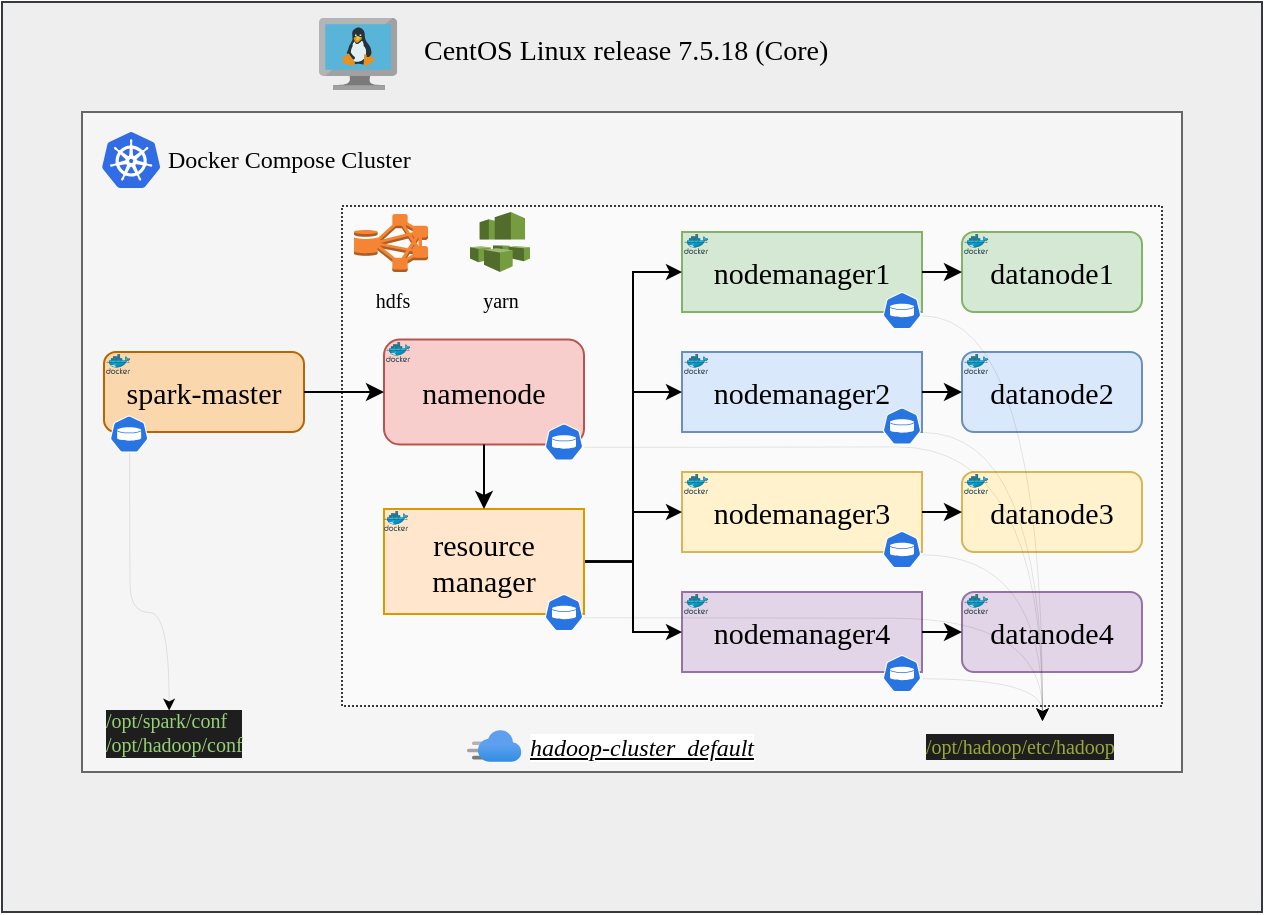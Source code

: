 <mxfile version="22.1.4" type="github">
  <diagram name="Page-1" id="V8h-1MQleoCmdeibyXJW">
    <mxGraphModel dx="819" dy="405" grid="1" gridSize="10" guides="1" tooltips="1" connect="1" arrows="1" fold="1" page="1" pageScale="1" pageWidth="827" pageHeight="1169" math="0" shadow="0">
      <root>
        <mxCell id="0" />
        <mxCell id="1" parent="0" />
        <mxCell id="P6INaoKp7c1mNes1hCAk-41" value="" style="rounded=0;whiteSpace=wrap;html=1;fillColor=#eeeeee;strokeColor=#36393d;" vertex="1" parent="1">
          <mxGeometry x="90" y="165" width="630" height="455" as="geometry" />
        </mxCell>
        <mxCell id="mVjjDzQQZ4SRoz_f7-zc-12" value="" style="rounded=0;whiteSpace=wrap;html=1;fillColor=#f5f5f5;fontColor=#333333;strokeColor=#666666;fontFamily=Comic Sans MS;" parent="1" vertex="1">
          <mxGeometry x="130" y="220" width="550" height="330" as="geometry" />
        </mxCell>
        <mxCell id="P6INaoKp7c1mNes1hCAk-37" value="" style="rounded=0;whiteSpace=wrap;html=1;fillColor=#FAFAFA;strokeColor=#36393d;dashed=1;dashPattern=1 1;" vertex="1" parent="1">
          <mxGeometry x="260" y="267" width="410" height="250" as="geometry" />
        </mxCell>
        <mxCell id="mVjjDzQQZ4SRoz_f7-zc-1" value="spark-master" style="rounded=1;whiteSpace=wrap;html=1;fontSize=15;fillColor=#fad7ac;strokeColor=#b46504;fontFamily=Comic Sans MS;" parent="1" vertex="1">
          <mxGeometry x="141" y="340" width="100" height="40" as="geometry" />
        </mxCell>
        <mxCell id="mVjjDzQQZ4SRoz_f7-zc-2" value="namenode" style="rounded=1;whiteSpace=wrap;html=1;fillColor=#f8cecc;strokeColor=#b85450;fontSize=15;fontFamily=Comic Sans MS;" parent="1" vertex="1">
          <mxGeometry x="281" y="333.75" width="100" height="52.5" as="geometry" />
        </mxCell>
        <mxCell id="mVjjDzQQZ4SRoz_f7-zc-3" value="datanode1" style="rounded=1;whiteSpace=wrap;html=1;fillColor=#d5e8d4;strokeColor=#82b366;fontSize=15;fontFamily=Comic Sans MS;" parent="1" vertex="1">
          <mxGeometry x="570" y="280" width="90" height="40" as="geometry" />
        </mxCell>
        <mxCell id="mVjjDzQQZ4SRoz_f7-zc-4" value="nodemanager1" style="rounded=0;whiteSpace=wrap;html=1;fillColor=#d5e8d4;strokeColor=#82b366;fontSize=15;fontFamily=Comic Sans MS;" parent="1" vertex="1">
          <mxGeometry x="430" y="280" width="120" height="40" as="geometry" />
        </mxCell>
        <mxCell id="mVjjDzQQZ4SRoz_f7-zc-5" value="datanode2" style="rounded=1;whiteSpace=wrap;html=1;fillColor=#dae8fc;strokeColor=#6c8ebf;fontSize=15;fontFamily=Comic Sans MS;" parent="1" vertex="1">
          <mxGeometry x="570" y="340" width="90" height="40" as="geometry" />
        </mxCell>
        <mxCell id="mVjjDzQQZ4SRoz_f7-zc-6" value="nodemanager2" style="rounded=0;whiteSpace=wrap;html=1;fillColor=#dae8fc;strokeColor=#6c8ebf;fontSize=15;fontFamily=Comic Sans MS;" parent="1" vertex="1">
          <mxGeometry x="430" y="340" width="120" height="40" as="geometry" />
        </mxCell>
        <mxCell id="mVjjDzQQZ4SRoz_f7-zc-7" value="datanode3" style="rounded=1;whiteSpace=wrap;html=1;fillColor=#fff2cc;strokeColor=#d6b656;fontSize=15;fontFamily=Comic Sans MS;" parent="1" vertex="1">
          <mxGeometry x="570" y="400" width="90" height="40" as="geometry" />
        </mxCell>
        <mxCell id="mVjjDzQQZ4SRoz_f7-zc-8" value="nodemanager3" style="rounded=0;whiteSpace=wrap;html=1;fillColor=#fff2cc;strokeColor=#d6b656;fontSize=15;fontFamily=Comic Sans MS;" parent="1" vertex="1">
          <mxGeometry x="430" y="400" width="120" height="40" as="geometry" />
        </mxCell>
        <mxCell id="mVjjDzQQZ4SRoz_f7-zc-9" value="datanode4" style="rounded=1;whiteSpace=wrap;html=1;fillColor=#e1d5e7;strokeColor=#9673a6;fontSize=15;fontFamily=Comic Sans MS;" parent="1" vertex="1">
          <mxGeometry x="570" y="460" width="90" height="40" as="geometry" />
        </mxCell>
        <mxCell id="mVjjDzQQZ4SRoz_f7-zc-10" value="nodemanager4" style="rounded=0;whiteSpace=wrap;html=1;fillColor=#e1d5e7;strokeColor=#9673a6;fontSize=15;fontFamily=Comic Sans MS;" parent="1" vertex="1">
          <mxGeometry x="430" y="460" width="120" height="40" as="geometry" />
        </mxCell>
        <mxCell id="q_KTjDXQ8lufyGA70EkQ-2" style="edgeStyle=orthogonalEdgeStyle;rounded=0;orthogonalLoop=1;jettySize=auto;html=1;exitX=1;exitY=0.5;exitDx=0;exitDy=0;entryX=0;entryY=0.5;entryDx=0;entryDy=0;endSize=5;fontFamily=Comic Sans MS;" parent="1" source="mVjjDzQQZ4SRoz_f7-zc-11" target="mVjjDzQQZ4SRoz_f7-zc-4" edge="1">
          <mxGeometry relative="1" as="geometry" />
        </mxCell>
        <mxCell id="q_KTjDXQ8lufyGA70EkQ-3" style="edgeStyle=orthogonalEdgeStyle;rounded=0;orthogonalLoop=1;jettySize=auto;html=1;exitX=1;exitY=0.5;exitDx=0;exitDy=0;entryX=0;entryY=0.5;entryDx=0;entryDy=0;endSize=5;fontFamily=Comic Sans MS;" parent="1" source="mVjjDzQQZ4SRoz_f7-zc-11" target="mVjjDzQQZ4SRoz_f7-zc-10" edge="1">
          <mxGeometry relative="1" as="geometry" />
        </mxCell>
        <mxCell id="q_KTjDXQ8lufyGA70EkQ-4" style="edgeStyle=orthogonalEdgeStyle;rounded=0;orthogonalLoop=1;jettySize=auto;html=1;exitX=1;exitY=0.5;exitDx=0;exitDy=0;entryX=0;entryY=0.5;entryDx=0;entryDy=0;endSize=5;fontFamily=Comic Sans MS;" parent="1" source="mVjjDzQQZ4SRoz_f7-zc-11" target="mVjjDzQQZ4SRoz_f7-zc-6" edge="1">
          <mxGeometry relative="1" as="geometry">
            <mxPoint x="450" y="520" as="targetPoint" />
          </mxGeometry>
        </mxCell>
        <mxCell id="q_KTjDXQ8lufyGA70EkQ-8" style="edgeStyle=orthogonalEdgeStyle;rounded=0;orthogonalLoop=1;jettySize=auto;html=1;exitX=1;exitY=0.5;exitDx=0;exitDy=0;entryX=0;entryY=0.5;entryDx=0;entryDy=0;endSize=5;fontFamily=Comic Sans MS;" parent="1" source="mVjjDzQQZ4SRoz_f7-zc-11" target="mVjjDzQQZ4SRoz_f7-zc-8" edge="1">
          <mxGeometry relative="1" as="geometry" />
        </mxCell>
        <mxCell id="mVjjDzQQZ4SRoz_f7-zc-11" value="resource manager" style="rounded=0;whiteSpace=wrap;html=1;fillColor=#ffe6cc;strokeColor=#d79b00;fontSize=15;fontFamily=Comic Sans MS;" parent="1" vertex="1">
          <mxGeometry x="281" y="418.5" width="100" height="52.5" as="geometry" />
        </mxCell>
        <mxCell id="mVjjDzQQZ4SRoz_f7-zc-15" value="" style="image;sketch=0;aspect=fixed;html=1;points=[];align=center;fontSize=12;image=img/lib/mscae/Docker.svg;fontFamily=Comic Sans MS;" parent="1" vertex="1">
          <mxGeometry x="431" y="281" width="12.2" height="10" as="geometry" />
        </mxCell>
        <mxCell id="P6INaoKp7c1mNes1hCAk-11" value="" style="endArrow=classic;html=1;rounded=0;entryX=0;entryY=0.5;entryDx=0;entryDy=0;fontFamily=Comic Sans MS;" edge="1" parent="1" target="mVjjDzQQZ4SRoz_f7-zc-3">
          <mxGeometry width="50" height="50" relative="1" as="geometry">
            <mxPoint x="550" y="300" as="sourcePoint" />
            <mxPoint x="600" y="250" as="targetPoint" />
          </mxGeometry>
        </mxCell>
        <mxCell id="P6INaoKp7c1mNes1hCAk-14" value="" style="endArrow=classic;html=1;rounded=0;entryX=0;entryY=0.5;entryDx=0;entryDy=0;fontFamily=Comic Sans MS;" edge="1" parent="1" target="mVjjDzQQZ4SRoz_f7-zc-5">
          <mxGeometry width="50" height="50" relative="1" as="geometry">
            <mxPoint x="550" y="360" as="sourcePoint" />
            <mxPoint x="600" y="310" as="targetPoint" />
          </mxGeometry>
        </mxCell>
        <mxCell id="P6INaoKp7c1mNes1hCAk-15" value="" style="endArrow=classic;html=1;rounded=0;entryX=0;entryY=0.5;entryDx=0;entryDy=0;fontFamily=Comic Sans MS;" edge="1" parent="1" target="mVjjDzQQZ4SRoz_f7-zc-7">
          <mxGeometry width="50" height="50" relative="1" as="geometry">
            <mxPoint x="550" y="420" as="sourcePoint" />
            <mxPoint x="600" y="370" as="targetPoint" />
          </mxGeometry>
        </mxCell>
        <mxCell id="P6INaoKp7c1mNes1hCAk-16" value="" style="endArrow=classic;html=1;rounded=0;entryX=0;entryY=0.5;entryDx=0;entryDy=0;fontFamily=Comic Sans MS;" edge="1" parent="1" target="mVjjDzQQZ4SRoz_f7-zc-9">
          <mxGeometry width="50" height="50" relative="1" as="geometry">
            <mxPoint x="550" y="480" as="sourcePoint" />
            <mxPoint x="600" y="430" as="targetPoint" />
          </mxGeometry>
        </mxCell>
        <mxCell id="P6INaoKp7c1mNes1hCAk-18" value="" style="endArrow=classic;html=1;rounded=0;exitX=0.5;exitY=1;exitDx=0;exitDy=0;entryX=0.5;entryY=0;entryDx=0;entryDy=0;fontFamily=Comic Sans MS;" edge="1" parent="1" source="mVjjDzQQZ4SRoz_f7-zc-2" target="mVjjDzQQZ4SRoz_f7-zc-11">
          <mxGeometry width="50" height="50" relative="1" as="geometry">
            <mxPoint x="270" y="390" as="sourcePoint" />
            <mxPoint x="320" y="340" as="targetPoint" />
          </mxGeometry>
        </mxCell>
        <mxCell id="P6INaoKp7c1mNes1hCAk-20" value="" style="endArrow=classic;html=1;rounded=0;entryX=0;entryY=0.5;entryDx=0;entryDy=0;exitX=1;exitY=0.5;exitDx=0;exitDy=0;fontFamily=Comic Sans MS;" edge="1" parent="1" source="mVjjDzQQZ4SRoz_f7-zc-1" target="mVjjDzQQZ4SRoz_f7-zc-2">
          <mxGeometry width="50" height="50" relative="1" as="geometry">
            <mxPoint x="150" y="390" as="sourcePoint" />
            <mxPoint x="200" y="340" as="targetPoint" />
          </mxGeometry>
        </mxCell>
        <mxCell id="P6INaoKp7c1mNes1hCAk-22" value="hadoop-cluster_default" style="text;whiteSpace=wrap;html=1;fontStyle=6;align=left;labelBackgroundColor=default;fontFamily=Comic Sans MS;" vertex="1" parent="1">
          <mxGeometry x="352.09" y="524" width="135.41" height="26" as="geometry" />
        </mxCell>
        <mxCell id="P6INaoKp7c1mNes1hCAk-23" value="" style="image;aspect=fixed;html=1;points=[];align=center;fontSize=12;image=img/lib/azure2/networking/CDN_Profiles.svg;fontFamily=Comic Sans MS;" vertex="1" parent="1">
          <mxGeometry x="322.5" y="529" width="27.2" height="16" as="geometry" />
        </mxCell>
        <mxCell id="P6INaoKp7c1mNes1hCAk-25" value="" style="image;sketch=0;aspect=fixed;html=1;points=[];align=center;fontSize=12;image=img/lib/mscae/Kubernetes.svg;fontFamily=Comic Sans MS;" vertex="1" parent="1">
          <mxGeometry x="140" y="230" width="29.17" height="28" as="geometry" />
        </mxCell>
        <mxCell id="P6INaoKp7c1mNes1hCAk-27" value="" style="image;sketch=0;aspect=fixed;html=1;points=[];align=center;fontSize=12;image=img/lib/mscae/Docker.svg;fontFamily=Comic Sans MS;" vertex="1" parent="1">
          <mxGeometry x="431" y="341" width="12.2" height="10" as="geometry" />
        </mxCell>
        <mxCell id="P6INaoKp7c1mNes1hCAk-28" value="" style="image;sketch=0;aspect=fixed;html=1;points=[];align=center;fontSize=12;image=img/lib/mscae/Docker.svg;fontFamily=Comic Sans MS;" vertex="1" parent="1">
          <mxGeometry x="431" y="401" width="12.2" height="10" as="geometry" />
        </mxCell>
        <mxCell id="P6INaoKp7c1mNes1hCAk-29" value="" style="image;sketch=0;aspect=fixed;html=1;points=[];align=center;fontSize=12;image=img/lib/mscae/Docker.svg;fontFamily=Comic Sans MS;" vertex="1" parent="1">
          <mxGeometry x="431" y="461" width="12.2" height="10" as="geometry" />
        </mxCell>
        <mxCell id="P6INaoKp7c1mNes1hCAk-30" value="" style="image;sketch=0;aspect=fixed;html=1;points=[];align=center;fontSize=12;image=img/lib/mscae/Docker.svg;fontFamily=Comic Sans MS;" vertex="1" parent="1">
          <mxGeometry x="571" y="281" width="12.2" height="10" as="geometry" />
        </mxCell>
        <mxCell id="P6INaoKp7c1mNes1hCAk-31" value="" style="image;sketch=0;aspect=fixed;html=1;points=[];align=center;fontSize=12;image=img/lib/mscae/Docker.svg;fontFamily=Comic Sans MS;" vertex="1" parent="1">
          <mxGeometry x="571" y="341" width="12.2" height="10" as="geometry" />
        </mxCell>
        <mxCell id="P6INaoKp7c1mNes1hCAk-32" value="" style="image;sketch=0;aspect=fixed;html=1;points=[];align=center;fontSize=12;image=img/lib/mscae/Docker.svg;fontFamily=Comic Sans MS;" vertex="1" parent="1">
          <mxGeometry x="571" y="401" width="12.2" height="10" as="geometry" />
        </mxCell>
        <mxCell id="P6INaoKp7c1mNes1hCAk-33" value="" style="image;sketch=0;aspect=fixed;html=1;points=[];align=center;fontSize=12;image=img/lib/mscae/Docker.svg;fontFamily=Comic Sans MS;" vertex="1" parent="1">
          <mxGeometry x="571" y="461" width="12.2" height="10" as="geometry" />
        </mxCell>
        <mxCell id="P6INaoKp7c1mNes1hCAk-34" value="" style="image;sketch=0;aspect=fixed;html=1;points=[];align=center;fontSize=12;image=img/lib/mscae/Docker.svg;fontFamily=Comic Sans MS;" vertex="1" parent="1">
          <mxGeometry x="282" y="335" width="12.2" height="10" as="geometry" />
        </mxCell>
        <mxCell id="P6INaoKp7c1mNes1hCAk-35" value="" style="image;sketch=0;aspect=fixed;html=1;points=[];align=center;fontSize=12;image=img/lib/mscae/Docker.svg;fontFamily=Comic Sans MS;" vertex="1" parent="1">
          <mxGeometry x="281" y="419.5" width="12.2" height="10" as="geometry" />
        </mxCell>
        <mxCell id="P6INaoKp7c1mNes1hCAk-36" value="Docker Compose Cluster" style="text;fontStyle=0;align=left;labelBackgroundColor=none;labelBorderColor=none;fontColor=default;whiteSpace=wrap;html=1;verticalAlign=middle;horizontal=1;fontFamily=Comic Sans MS;" vertex="1" parent="1">
          <mxGeometry x="171.17" y="231" width="196.83" height="26" as="geometry" />
        </mxCell>
        <mxCell id="P6INaoKp7c1mNes1hCAk-38" value="" style="image;sketch=0;aspect=fixed;html=1;points=[];align=center;fontSize=12;image=img/lib/mscae/Docker.svg;fontFamily=Comic Sans MS;" vertex="1" parent="1">
          <mxGeometry x="142" y="341" width="12.2" height="10" as="geometry" />
        </mxCell>
        <mxCell id="P6INaoKp7c1mNes1hCAk-45" value="" style="image;sketch=0;aspect=fixed;html=1;points=[];align=center;fontSize=12;image=img/lib/mscae/VM_Linux.svg;" vertex="1" parent="1">
          <mxGeometry x="248.5" y="173" width="39.13" height="36" as="geometry" />
        </mxCell>
        <mxCell id="P6INaoKp7c1mNes1hCAk-46" value="CentOS Linux release 7.5.18 (Core)&amp;nbsp;" style="text;fontStyle=0;align=left;labelBackgroundColor=none;labelBorderColor=none;fontColor=default;whiteSpace=wrap;html=1;verticalAlign=middle;horizontal=1;fontFamily=Comic Sans MS;fontSize=14;" vertex="1" parent="1">
          <mxGeometry x="299.17" y="174" width="276.83" height="31" as="geometry" />
        </mxCell>
        <mxCell id="P6INaoKp7c1mNes1hCAk-47" value="" style="sketch=0;html=1;dashed=0;whitespace=wrap;fillColor=#2875E2;strokeColor=#ffffff;points=[[0.005,0.63,0],[0.1,0.2,0],[0.9,0.2,0],[0.5,0,0],[0.995,0.63,0],[0.72,0.99,0],[0.5,1,0],[0.28,0.99,0]];verticalLabelPosition=bottom;align=center;verticalAlign=top;shape=mxgraph.kubernetes.icon;prIcon=vol" vertex="1" parent="1">
          <mxGeometry x="530" y="367.75" width="20" height="18.5" as="geometry" />
        </mxCell>
        <mxCell id="P6INaoKp7c1mNes1hCAk-48" value="" style="sketch=0;html=1;dashed=0;whitespace=wrap;fillColor=#2875E2;strokeColor=#ffffff;points=[[0.005,0.63,0],[0.1,0.2,0],[0.9,0.2,0],[0.5,0,0],[0.995,0.63,0],[0.72,0.99,0],[0.5,1,0],[0.28,0.99,0]];verticalLabelPosition=bottom;align=center;verticalAlign=top;shape=mxgraph.kubernetes.icon;prIcon=vol" vertex="1" parent="1">
          <mxGeometry x="530" y="310" width="20" height="18.5" as="geometry" />
        </mxCell>
        <mxCell id="P6INaoKp7c1mNes1hCAk-49" value="" style="sketch=0;html=1;dashed=0;whitespace=wrap;fillColor=#2875E2;strokeColor=#ffffff;points=[[0.005,0.63,0],[0.1,0.2,0],[0.9,0.2,0],[0.5,0,0],[0.995,0.63,0],[0.72,0.99,0],[0.5,1,0],[0.28,0.99,0]];verticalLabelPosition=bottom;align=center;verticalAlign=top;shape=mxgraph.kubernetes.icon;prIcon=vol" vertex="1" parent="1">
          <mxGeometry x="530" y="429.5" width="20" height="18.5" as="geometry" />
        </mxCell>
        <mxCell id="P6INaoKp7c1mNes1hCAk-50" value="" style="sketch=0;html=1;dashed=0;whitespace=wrap;fillColor=#2875E2;strokeColor=#ffffff;points=[[0.005,0.63,0],[0.1,0.2,0],[0.9,0.2,0],[0.5,0,0],[0.995,0.63,0],[0.72,0.99,0],[0.5,1,0],[0.28,0.99,0]];verticalLabelPosition=bottom;align=center;verticalAlign=top;shape=mxgraph.kubernetes.icon;prIcon=vol" vertex="1" parent="1">
          <mxGeometry x="530" y="491.5" width="20" height="18.5" as="geometry" />
        </mxCell>
        <mxCell id="P6INaoKp7c1mNes1hCAk-51" value="&lt;div style=&quot;color: rgb(197, 200, 198); background-color: rgb(30, 30, 30); font-weight: normal; line-height: 100%;&quot;&gt;&lt;div style=&quot;line-height: 100%;&quot;&gt;&lt;span style=&quot;color: rgb(154, 168, 58);&quot;&gt;&lt;font style=&quot;font-size: 10px;&quot;&gt;/opt/hadoop/etc/hadoop&lt;/font&gt;&lt;/span&gt;&lt;/div&gt;&lt;/div&gt;" style="text;whiteSpace=wrap;html=1;align=left;fontFamily=Times New Roman;" vertex="1" parent="1">
          <mxGeometry x="550" y="524" width="120" height="20" as="geometry" />
        </mxCell>
        <mxCell id="P6INaoKp7c1mNes1hCAk-52" value="" style="sketch=0;html=1;dashed=0;whitespace=wrap;fillColor=#2875E2;strokeColor=#ffffff;points=[[0.005,0.63,0],[0.1,0.2,0],[0.9,0.2,0],[0.5,0,0],[0.995,0.63,0],[0.72,0.99,0],[0.5,1,0],[0.28,0.99,0]];verticalLabelPosition=bottom;align=center;verticalAlign=top;shape=mxgraph.kubernetes.icon;prIcon=vol" vertex="1" parent="1">
          <mxGeometry x="361" y="375.75" width="20" height="18.5" as="geometry" />
        </mxCell>
        <mxCell id="P6INaoKp7c1mNes1hCAk-53" value="" style="sketch=0;html=1;dashed=0;whitespace=wrap;fillColor=#2875E2;strokeColor=#ffffff;points=[[0.005,0.63,0],[0.1,0.2,0],[0.9,0.2,0],[0.5,0,0],[0.995,0.63,0],[0.72,0.99,0],[0.5,1,0],[0.28,0.99,0]];verticalLabelPosition=bottom;align=center;verticalAlign=top;shape=mxgraph.kubernetes.icon;prIcon=vol" vertex="1" parent="1">
          <mxGeometry x="361" y="461" width="20" height="18.5" as="geometry" />
        </mxCell>
        <mxCell id="P6INaoKp7c1mNes1hCAk-54" value="" style="endArrow=classic;html=1;rounded=0;exitX=0.995;exitY=0.63;exitDx=0;exitDy=0;exitPerimeter=0;entryX=0.5;entryY=0;entryDx=0;entryDy=0;horizontal=1;edgeStyle=orthogonalEdgeStyle;curved=1;strokeWidth=0;" edge="1" parent="1" source="P6INaoKp7c1mNes1hCAk-52" target="P6INaoKp7c1mNes1hCAk-51">
          <mxGeometry width="50" height="50" relative="1" as="geometry">
            <mxPoint x="380" y="420" as="sourcePoint" />
            <mxPoint x="430" y="370" as="targetPoint" />
            <Array as="points">
              <mxPoint x="465" y="387" />
              <mxPoint x="610" y="387" />
            </Array>
          </mxGeometry>
        </mxCell>
        <mxCell id="P6INaoKp7c1mNes1hCAk-57" value="" style="endArrow=classic;html=1;rounded=0;exitX=0.995;exitY=0.63;exitDx=0;exitDy=0;exitPerimeter=0;entryX=0.5;entryY=0;entryDx=0;entryDy=0;horizontal=1;edgeStyle=orthogonalEdgeStyle;curved=1;strokeWidth=0;" edge="1" parent="1" source="P6INaoKp7c1mNes1hCAk-53" target="P6INaoKp7c1mNes1hCAk-51">
          <mxGeometry width="50" height="50" relative="1" as="geometry">
            <mxPoint x="381" y="404" as="sourcePoint" />
            <mxPoint x="560" y="542" as="targetPoint" />
            <Array as="points">
              <mxPoint x="460" y="473" />
              <mxPoint x="610" y="473" />
            </Array>
          </mxGeometry>
        </mxCell>
        <mxCell id="P6INaoKp7c1mNes1hCAk-58" value="" style="endArrow=classic;html=1;rounded=0;exitX=0.995;exitY=0.63;exitDx=0;exitDy=0;exitPerimeter=0;horizontal=1;edgeStyle=orthogonalEdgeStyle;curved=1;strokeWidth=0;" edge="1" parent="1" source="P6INaoKp7c1mNes1hCAk-48" target="P6INaoKp7c1mNes1hCAk-51">
          <mxGeometry width="50" height="50" relative="1" as="geometry">
            <mxPoint x="381" y="404" as="sourcePoint" />
            <mxPoint x="560" y="541" as="targetPoint" />
          </mxGeometry>
        </mxCell>
        <mxCell id="P6INaoKp7c1mNes1hCAk-59" value="" style="endArrow=classic;html=1;rounded=0;horizontal=1;edgeStyle=orthogonalEdgeStyle;curved=1;strokeWidth=0;entryX=0.5;entryY=0;entryDx=0;entryDy=0;exitX=1;exitY=1;exitDx=0;exitDy=0;" edge="1" parent="1" source="mVjjDzQQZ4SRoz_f7-zc-6" target="P6INaoKp7c1mNes1hCAk-51">
          <mxGeometry width="50" height="50" relative="1" as="geometry">
            <mxPoint x="550" y="339" as="sourcePoint" />
            <mxPoint x="620" y="527" as="targetPoint" />
            <Array as="points">
              <mxPoint x="610" y="380" />
            </Array>
          </mxGeometry>
        </mxCell>
        <mxCell id="P6INaoKp7c1mNes1hCAk-60" value="" style="endArrow=classic;html=1;rounded=0;exitX=0.995;exitY=0.63;exitDx=0;exitDy=0;exitPerimeter=0;horizontal=1;edgeStyle=orthogonalEdgeStyle;curved=1;strokeWidth=0;entryX=0.5;entryY=0;entryDx=0;entryDy=0;" edge="1" parent="1" source="P6INaoKp7c1mNes1hCAk-49" target="P6INaoKp7c1mNes1hCAk-51">
          <mxGeometry width="50" height="50" relative="1" as="geometry">
            <mxPoint x="560" y="332" as="sourcePoint" />
            <mxPoint x="620" y="527" as="targetPoint" />
          </mxGeometry>
        </mxCell>
        <mxCell id="P6INaoKp7c1mNes1hCAk-61" value="" style="endArrow=classic;html=1;rounded=0;exitX=0.995;exitY=0.63;exitDx=0;exitDy=0;exitPerimeter=0;horizontal=1;edgeStyle=orthogonalEdgeStyle;curved=1;strokeWidth=0;entryX=0.5;entryY=0;entryDx=0;entryDy=0;" edge="1" parent="1" source="P6INaoKp7c1mNes1hCAk-50" target="P6INaoKp7c1mNes1hCAk-51">
          <mxGeometry width="50" height="50" relative="1" as="geometry">
            <mxPoint x="560" y="451" as="sourcePoint" />
            <mxPoint x="620" y="527" as="targetPoint" />
          </mxGeometry>
        </mxCell>
        <mxCell id="P6INaoKp7c1mNes1hCAk-63" value="&lt;p style=&quot;line-height: 120%;&quot;&gt;&lt;/p&gt;&lt;div style=&quot;background-color: rgb(30, 30, 30); font-weight: normal; line-height: 120%;&quot;&gt;&lt;div style=&quot;line-height: 120%; font-size: 10px;&quot;&gt;&lt;font style=&quot;font-size: 10px;&quot; color=&quot;#97d077&quot;&gt;&lt;font face=&quot;Times New Roman&quot; style=&quot;font-size: 10px;&quot;&gt;/opt/spark/conf&lt;br&gt;&lt;/font&gt;&lt;span style=&quot;font-family: &amp;quot;Times New Roman&amp;quot;;&quot;&gt;/opt/hadoop/conf&lt;/span&gt;&lt;/font&gt;&lt;span style=&quot;color: rgb(154, 168, 58);&quot;&gt;&lt;font face=&quot;Times New Roman&quot; style=&quot;font-size: 10px;&quot;&gt;&lt;br&gt;&lt;/font&gt;&lt;/span&gt;&lt;/div&gt;&lt;/div&gt;&lt;p&gt;&lt;/p&gt;" style="text;whiteSpace=wrap;html=1;" vertex="1" parent="1">
          <mxGeometry x="140" y="500" width="105.8" height="20" as="geometry" />
        </mxCell>
        <mxCell id="P6INaoKp7c1mNes1hCAk-64" value="" style="sketch=0;html=1;dashed=0;whitespace=wrap;fillColor=#2875E2;strokeColor=#ffffff;points=[[0.005,0.63,0],[0.1,0.2,0],[0.9,0.2,0],[0.5,0,0],[0.995,0.63,0],[0.72,0.99,0],[0.5,1,0],[0.28,0.99,0]];verticalLabelPosition=bottom;align=center;verticalAlign=top;shape=mxgraph.kubernetes.icon;prIcon=vol" vertex="1" parent="1">
          <mxGeometry x="143.58" y="371.75" width="20" height="18.5" as="geometry" />
        </mxCell>
        <mxCell id="P6INaoKp7c1mNes1hCAk-65" value="" style="endArrow=classic;html=1;rounded=0;entryX=0.315;entryY=0.95;entryDx=0;entryDy=0;horizontal=1;strokeWidth=0;exitX=0.5;exitY=1;exitDx=0;exitDy=0;exitPerimeter=0;entryPerimeter=0;edgeStyle=orthogonalEdgeStyle;curved=1;" edge="1" parent="1" source="P6INaoKp7c1mNes1hCAk-64" target="P6INaoKp7c1mNes1hCAk-63">
          <mxGeometry width="50" height="50" relative="1" as="geometry">
            <mxPoint x="330" y="400" as="sourcePoint" />
            <mxPoint x="620" y="534" as="targetPoint" />
            <Array as="points">
              <mxPoint x="154" y="443" />
              <mxPoint x="154" y="443" />
              <mxPoint x="154" y="470" />
              <mxPoint x="173" y="470" />
            </Array>
          </mxGeometry>
        </mxCell>
        <mxCell id="P6INaoKp7c1mNes1hCAk-71" value="" style="shape=image;html=1;verticalAlign=top;verticalLabelPosition=bottom;labelBackgroundColor=#ffffff;imageAspect=0;aspect=fixed;image=https://cdn1.iconfinder.com/data/icons/KDE_Crystal_Diamond_2.5_Classical_Mod/128x128/devices/hdd_mount.png" vertex="1" parent="1">
          <mxGeometry x="587" y="557" width="56" height="56" as="geometry" />
        </mxCell>
        <mxCell id="P6INaoKp7c1mNes1hCAk-73" value="&lt;font face=&quot;Times New Roman&quot; style=&quot;font-size: 10px;&quot;&gt;hdfs&lt;/font&gt;" style="outlineConnect=0;dashed=0;verticalLabelPosition=bottom;verticalAlign=top;align=center;html=1;shape=mxgraph.aws3.hdfs_cluster;fillColor=#F58534;gradientColor=none;" vertex="1" parent="1">
          <mxGeometry x="266" y="271" width="37" height="29" as="geometry" />
        </mxCell>
        <mxCell id="P6INaoKp7c1mNes1hCAk-74" value="&lt;font face=&quot;Times New Roman&quot; style=&quot;font-size: 10px;&quot;&gt;yarn&lt;/font&gt;" style="outlineConnect=0;dashed=0;verticalLabelPosition=bottom;verticalAlign=top;align=center;html=1;shape=mxgraph.aws3.ec2_systems_manager;fillColor=#759C3E;gradientColor=none;" vertex="1" parent="1">
          <mxGeometry x="324" y="270" width="30" height="30" as="geometry" />
        </mxCell>
      </root>
    </mxGraphModel>
  </diagram>
</mxfile>
